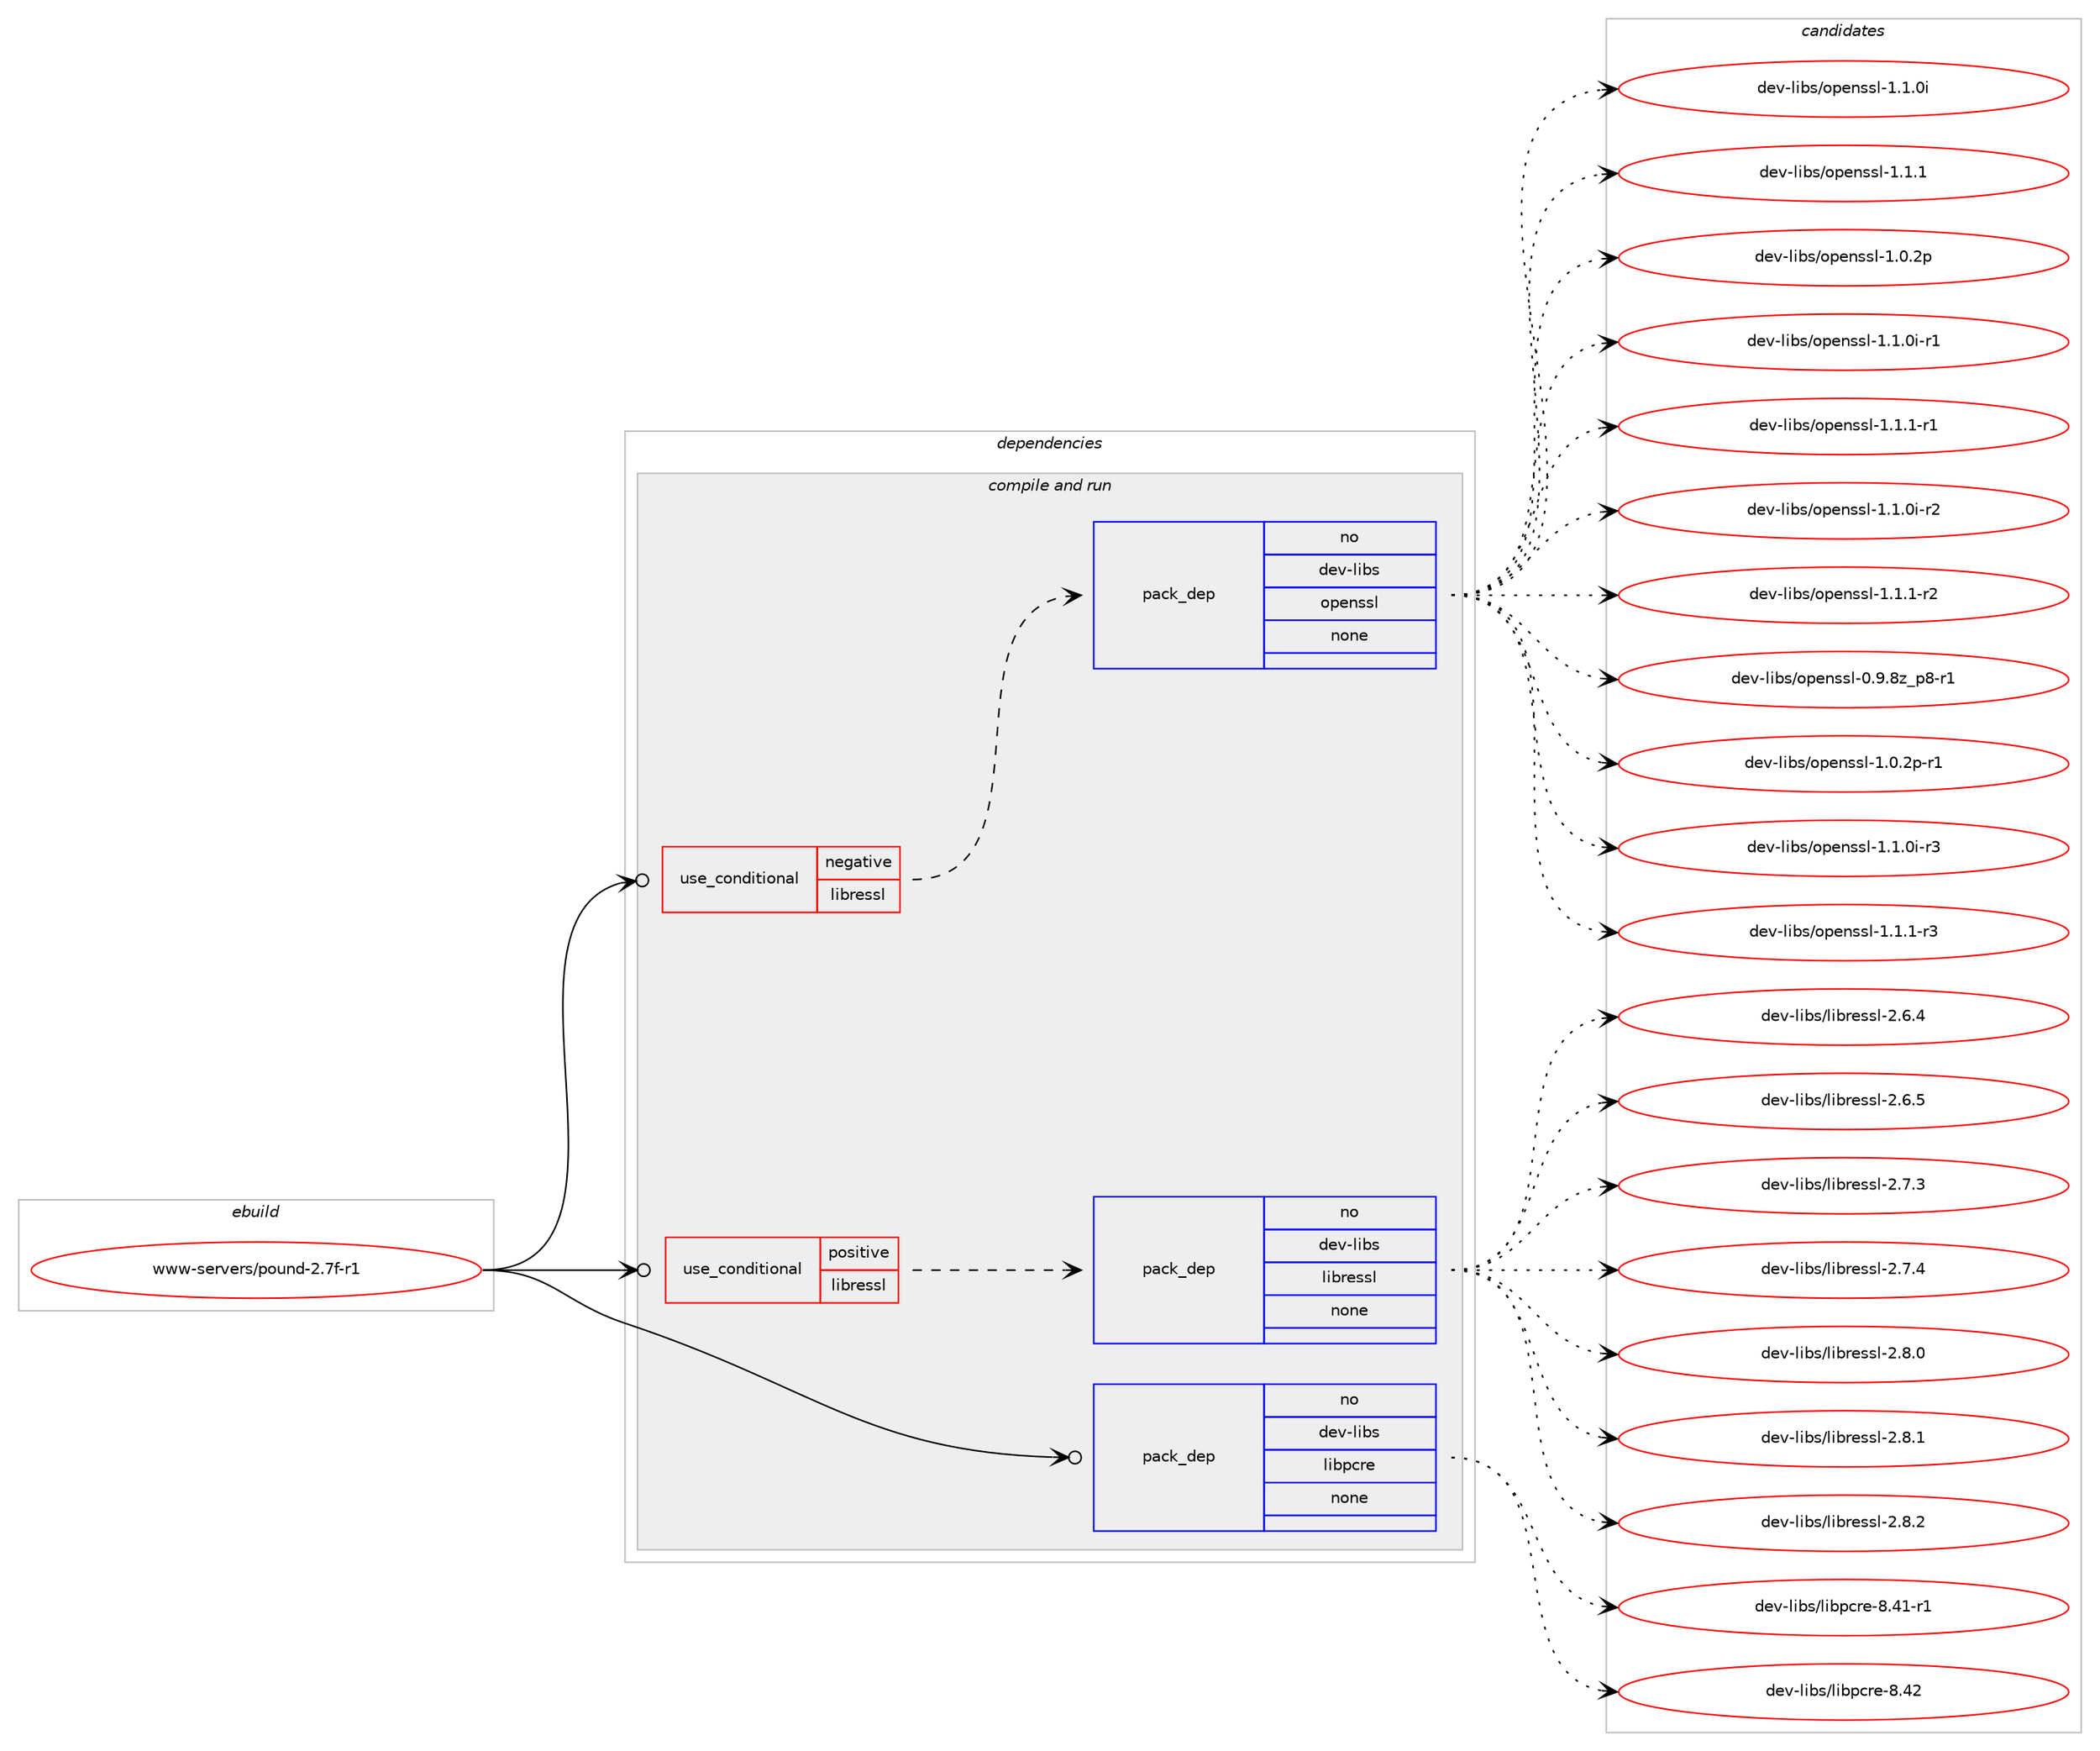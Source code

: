 digraph prolog {

# *************
# Graph options
# *************

newrank=true;
concentrate=true;
compound=true;
graph [rankdir=LR,fontname=Helvetica,fontsize=10,ranksep=1.5];#, ranksep=2.5, nodesep=0.2];
edge  [arrowhead=vee];
node  [fontname=Helvetica,fontsize=10];

# **********
# The ebuild
# **********

subgraph cluster_leftcol {
color=gray;
rank=same;
label=<<i>ebuild</i>>;
id [label="www-servers/pound-2.7f-r1", color=red, width=4, href="../www-servers/pound-2.7f-r1.svg"];
}

# ****************
# The dependencies
# ****************

subgraph cluster_midcol {
color=gray;
label=<<i>dependencies</i>>;
subgraph cluster_compile {
fillcolor="#eeeeee";
style=filled;
label=<<i>compile</i>>;
}
subgraph cluster_compileandrun {
fillcolor="#eeeeee";
style=filled;
label=<<i>compile and run</i>>;
subgraph cond1563 {
dependency8654 [label=<<TABLE BORDER="0" CELLBORDER="1" CELLSPACING="0" CELLPADDING="4"><TR><TD ROWSPAN="3" CELLPADDING="10">use_conditional</TD></TR><TR><TD>negative</TD></TR><TR><TD>libressl</TD></TR></TABLE>>, shape=none, color=red];
subgraph pack6880 {
dependency8655 [label=<<TABLE BORDER="0" CELLBORDER="1" CELLSPACING="0" CELLPADDING="4" WIDTH="220"><TR><TD ROWSPAN="6" CELLPADDING="30">pack_dep</TD></TR><TR><TD WIDTH="110">no</TD></TR><TR><TD>dev-libs</TD></TR><TR><TD>openssl</TD></TR><TR><TD>none</TD></TR><TR><TD></TD></TR></TABLE>>, shape=none, color=blue];
}
dependency8654:e -> dependency8655:w [weight=20,style="dashed",arrowhead="vee"];
}
id:e -> dependency8654:w [weight=20,style="solid",arrowhead="odotvee"];
subgraph cond1564 {
dependency8656 [label=<<TABLE BORDER="0" CELLBORDER="1" CELLSPACING="0" CELLPADDING="4"><TR><TD ROWSPAN="3" CELLPADDING="10">use_conditional</TD></TR><TR><TD>positive</TD></TR><TR><TD>libressl</TD></TR></TABLE>>, shape=none, color=red];
subgraph pack6881 {
dependency8657 [label=<<TABLE BORDER="0" CELLBORDER="1" CELLSPACING="0" CELLPADDING="4" WIDTH="220"><TR><TD ROWSPAN="6" CELLPADDING="30">pack_dep</TD></TR><TR><TD WIDTH="110">no</TD></TR><TR><TD>dev-libs</TD></TR><TR><TD>libressl</TD></TR><TR><TD>none</TD></TR><TR><TD></TD></TR></TABLE>>, shape=none, color=blue];
}
dependency8656:e -> dependency8657:w [weight=20,style="dashed",arrowhead="vee"];
}
id:e -> dependency8656:w [weight=20,style="solid",arrowhead="odotvee"];
subgraph pack6882 {
dependency8658 [label=<<TABLE BORDER="0" CELLBORDER="1" CELLSPACING="0" CELLPADDING="4" WIDTH="220"><TR><TD ROWSPAN="6" CELLPADDING="30">pack_dep</TD></TR><TR><TD WIDTH="110">no</TD></TR><TR><TD>dev-libs</TD></TR><TR><TD>libpcre</TD></TR><TR><TD>none</TD></TR><TR><TD></TD></TR></TABLE>>, shape=none, color=blue];
}
id:e -> dependency8658:w [weight=20,style="solid",arrowhead="odotvee"];
}
subgraph cluster_run {
fillcolor="#eeeeee";
style=filled;
label=<<i>run</i>>;
}
}

# **************
# The candidates
# **************

subgraph cluster_choices {
rank=same;
color=gray;
label=<<i>candidates</i>>;

subgraph choice6880 {
color=black;
nodesep=1;
choice100101118451081059811547111112101110115115108454946494648105 [label="dev-libs/openssl-1.1.0i", color=red, width=4,href="../dev-libs/openssl-1.1.0i.svg"];
choice100101118451081059811547111112101110115115108454946494649 [label="dev-libs/openssl-1.1.1", color=red, width=4,href="../dev-libs/openssl-1.1.1.svg"];
choice100101118451081059811547111112101110115115108454946484650112 [label="dev-libs/openssl-1.0.2p", color=red, width=4,href="../dev-libs/openssl-1.0.2p.svg"];
choice1001011184510810598115471111121011101151151084549464946481054511449 [label="dev-libs/openssl-1.1.0i-r1", color=red, width=4,href="../dev-libs/openssl-1.1.0i-r1.svg"];
choice1001011184510810598115471111121011101151151084549464946494511449 [label="dev-libs/openssl-1.1.1-r1", color=red, width=4,href="../dev-libs/openssl-1.1.1-r1.svg"];
choice1001011184510810598115471111121011101151151084549464946481054511450 [label="dev-libs/openssl-1.1.0i-r2", color=red, width=4,href="../dev-libs/openssl-1.1.0i-r2.svg"];
choice1001011184510810598115471111121011101151151084549464946494511450 [label="dev-libs/openssl-1.1.1-r2", color=red, width=4,href="../dev-libs/openssl-1.1.1-r2.svg"];
choice10010111845108105981154711111210111011511510845484657465612295112564511449 [label="dev-libs/openssl-0.9.8z_p8-r1", color=red, width=4,href="../dev-libs/openssl-0.9.8z_p8-r1.svg"];
choice1001011184510810598115471111121011101151151084549464846501124511449 [label="dev-libs/openssl-1.0.2p-r1", color=red, width=4,href="../dev-libs/openssl-1.0.2p-r1.svg"];
choice1001011184510810598115471111121011101151151084549464946481054511451 [label="dev-libs/openssl-1.1.0i-r3", color=red, width=4,href="../dev-libs/openssl-1.1.0i-r3.svg"];
choice1001011184510810598115471111121011101151151084549464946494511451 [label="dev-libs/openssl-1.1.1-r3", color=red, width=4,href="../dev-libs/openssl-1.1.1-r3.svg"];
dependency8655:e -> choice100101118451081059811547111112101110115115108454946494648105:w [style=dotted,weight="100"];
dependency8655:e -> choice100101118451081059811547111112101110115115108454946494649:w [style=dotted,weight="100"];
dependency8655:e -> choice100101118451081059811547111112101110115115108454946484650112:w [style=dotted,weight="100"];
dependency8655:e -> choice1001011184510810598115471111121011101151151084549464946481054511449:w [style=dotted,weight="100"];
dependency8655:e -> choice1001011184510810598115471111121011101151151084549464946494511449:w [style=dotted,weight="100"];
dependency8655:e -> choice1001011184510810598115471111121011101151151084549464946481054511450:w [style=dotted,weight="100"];
dependency8655:e -> choice1001011184510810598115471111121011101151151084549464946494511450:w [style=dotted,weight="100"];
dependency8655:e -> choice10010111845108105981154711111210111011511510845484657465612295112564511449:w [style=dotted,weight="100"];
dependency8655:e -> choice1001011184510810598115471111121011101151151084549464846501124511449:w [style=dotted,weight="100"];
dependency8655:e -> choice1001011184510810598115471111121011101151151084549464946481054511451:w [style=dotted,weight="100"];
dependency8655:e -> choice1001011184510810598115471111121011101151151084549464946494511451:w [style=dotted,weight="100"];
}
subgraph choice6881 {
color=black;
nodesep=1;
choice10010111845108105981154710810598114101115115108455046544652 [label="dev-libs/libressl-2.6.4", color=red, width=4,href="../dev-libs/libressl-2.6.4.svg"];
choice10010111845108105981154710810598114101115115108455046544653 [label="dev-libs/libressl-2.6.5", color=red, width=4,href="../dev-libs/libressl-2.6.5.svg"];
choice10010111845108105981154710810598114101115115108455046554651 [label="dev-libs/libressl-2.7.3", color=red, width=4,href="../dev-libs/libressl-2.7.3.svg"];
choice10010111845108105981154710810598114101115115108455046554652 [label="dev-libs/libressl-2.7.4", color=red, width=4,href="../dev-libs/libressl-2.7.4.svg"];
choice10010111845108105981154710810598114101115115108455046564648 [label="dev-libs/libressl-2.8.0", color=red, width=4,href="../dev-libs/libressl-2.8.0.svg"];
choice10010111845108105981154710810598114101115115108455046564649 [label="dev-libs/libressl-2.8.1", color=red, width=4,href="../dev-libs/libressl-2.8.1.svg"];
choice10010111845108105981154710810598114101115115108455046564650 [label="dev-libs/libressl-2.8.2", color=red, width=4,href="../dev-libs/libressl-2.8.2.svg"];
dependency8657:e -> choice10010111845108105981154710810598114101115115108455046544652:w [style=dotted,weight="100"];
dependency8657:e -> choice10010111845108105981154710810598114101115115108455046544653:w [style=dotted,weight="100"];
dependency8657:e -> choice10010111845108105981154710810598114101115115108455046554651:w [style=dotted,weight="100"];
dependency8657:e -> choice10010111845108105981154710810598114101115115108455046554652:w [style=dotted,weight="100"];
dependency8657:e -> choice10010111845108105981154710810598114101115115108455046564648:w [style=dotted,weight="100"];
dependency8657:e -> choice10010111845108105981154710810598114101115115108455046564649:w [style=dotted,weight="100"];
dependency8657:e -> choice10010111845108105981154710810598114101115115108455046564650:w [style=dotted,weight="100"];
}
subgraph choice6882 {
color=black;
nodesep=1;
choice100101118451081059811547108105981129911410145564652494511449 [label="dev-libs/libpcre-8.41-r1", color=red, width=4,href="../dev-libs/libpcre-8.41-r1.svg"];
choice10010111845108105981154710810598112991141014556465250 [label="dev-libs/libpcre-8.42", color=red, width=4,href="../dev-libs/libpcre-8.42.svg"];
dependency8658:e -> choice100101118451081059811547108105981129911410145564652494511449:w [style=dotted,weight="100"];
dependency8658:e -> choice10010111845108105981154710810598112991141014556465250:w [style=dotted,weight="100"];
}
}

}
